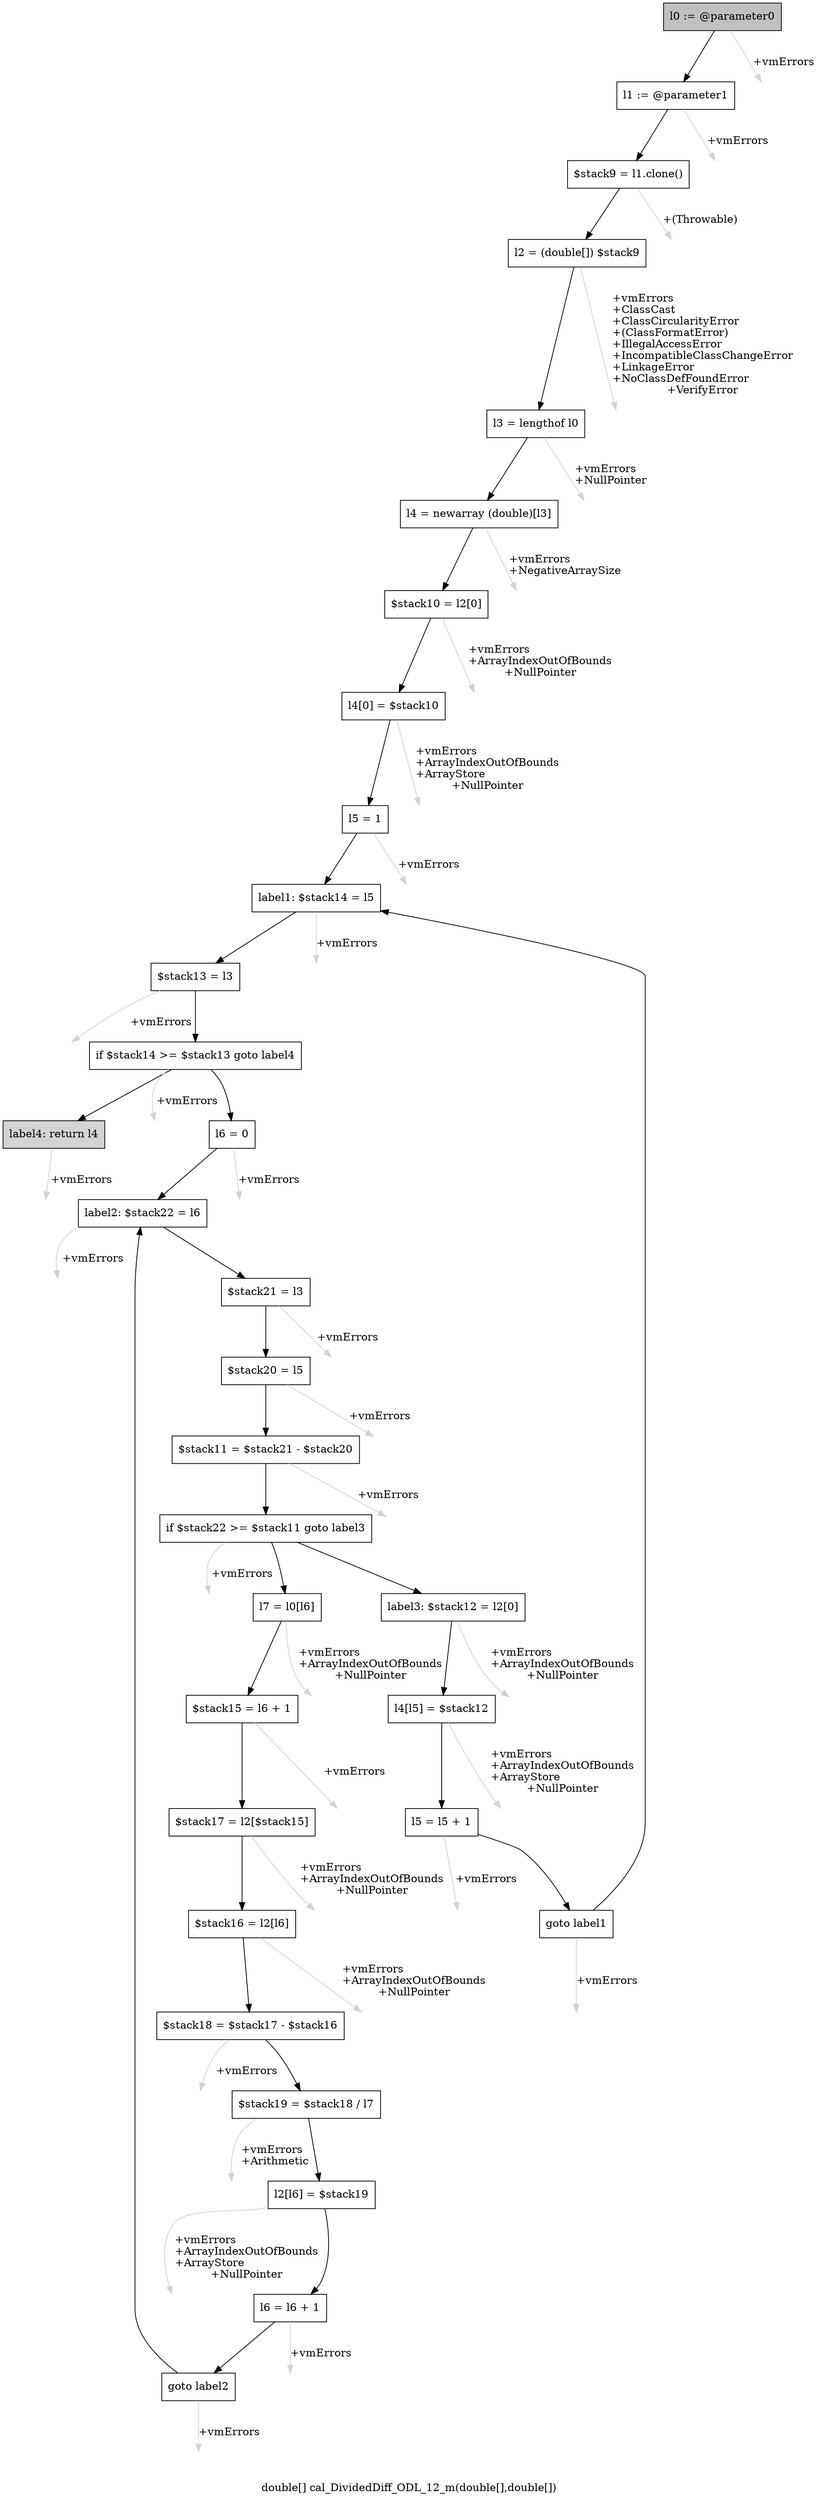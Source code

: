 digraph "double[] cal_DividedDiff_ODL_12_m(double[],double[])" {
    label="double[] cal_DividedDiff_ODL_12_m(double[],double[])";
    node [shape=box];
    "0" [style=filled,fillcolor=gray,label="l0 := @parameter0",];
    "1" [label="l1 := @parameter1",];
    "0"->"1" [color=black,];
    "32" [style=invis,label="Esc",];
    "0"->"32" [color=lightgray,label="\l+vmErrors",];
    "2" [label="$stack9 = l1.clone()",];
    "1"->"2" [color=black,];
    "33" [style=invis,label="Esc",];
    "1"->"33" [color=lightgray,label="\l+vmErrors",];
    "3" [label="l2 = (double[]) $stack9",];
    "2"->"3" [color=black,];
    "34" [style=invis,label="Esc",];
    "2"->"34" [color=lightgray,label="\l+(Throwable)",];
    "4" [label="l3 = lengthof l0",];
    "3"->"4" [color=black,];
    "35" [style=invis,label="Esc",];
    "3"->"35" [color=lightgray,label="\l+vmErrors\l+ClassCast\l+ClassCircularityError\l+(ClassFormatError)\l+IllegalAccessError\l+IncompatibleClassChangeError\l+LinkageError\l+NoClassDefFoundError\l+VerifyError",];
    "5" [label="l4 = newarray (double)[l3]",];
    "4"->"5" [color=black,];
    "36" [style=invis,label="Esc",];
    "4"->"36" [color=lightgray,label="\l+vmErrors\l+NullPointer",];
    "6" [label="$stack10 = l2[0]",];
    "5"->"6" [color=black,];
    "37" [style=invis,label="Esc",];
    "5"->"37" [color=lightgray,label="\l+vmErrors\l+NegativeArraySize",];
    "7" [label="l4[0] = $stack10",];
    "6"->"7" [color=black,];
    "38" [style=invis,label="Esc",];
    "6"->"38" [color=lightgray,label="\l+vmErrors\l+ArrayIndexOutOfBounds\l+NullPointer",];
    "8" [label="l5 = 1",];
    "7"->"8" [color=black,];
    "39" [style=invis,label="Esc",];
    "7"->"39" [color=lightgray,label="\l+vmErrors\l+ArrayIndexOutOfBounds\l+ArrayStore\l+NullPointer",];
    "9" [label="label1: $stack14 = l5",];
    "8"->"9" [color=black,];
    "40" [style=invis,label="Esc",];
    "8"->"40" [color=lightgray,label="\l+vmErrors",];
    "10" [label="$stack13 = l3",];
    "9"->"10" [color=black,];
    "41" [style=invis,label="Esc",];
    "9"->"41" [color=lightgray,label="\l+vmErrors",];
    "11" [label="if $stack14 >= $stack13 goto label4",];
    "10"->"11" [color=black,];
    "42" [style=invis,label="Esc",];
    "10"->"42" [color=lightgray,label="\l+vmErrors",];
    "12" [label="l6 = 0",];
    "11"->"12" [color=black,];
    "31" [style=filled,fillcolor=lightgray,label="label4: return l4",];
    "11"->"31" [color=black,];
    "43" [style=invis,label="Esc",];
    "11"->"43" [color=lightgray,label="\l+vmErrors",];
    "13" [label="label2: $stack22 = l6",];
    "12"->"13" [color=black,];
    "44" [style=invis,label="Esc",];
    "12"->"44" [color=lightgray,label="\l+vmErrors",];
    "14" [label="$stack21 = l3",];
    "13"->"14" [color=black,];
    "45" [style=invis,label="Esc",];
    "13"->"45" [color=lightgray,label="\l+vmErrors",];
    "15" [label="$stack20 = l5",];
    "14"->"15" [color=black,];
    "46" [style=invis,label="Esc",];
    "14"->"46" [color=lightgray,label="\l+vmErrors",];
    "16" [label="$stack11 = $stack21 - $stack20",];
    "15"->"16" [color=black,];
    "47" [style=invis,label="Esc",];
    "15"->"47" [color=lightgray,label="\l+vmErrors",];
    "17" [label="if $stack22 >= $stack11 goto label3",];
    "16"->"17" [color=black,];
    "48" [style=invis,label="Esc",];
    "16"->"48" [color=lightgray,label="\l+vmErrors",];
    "18" [label="l7 = l0[l6]",];
    "17"->"18" [color=black,];
    "27" [label="label3: $stack12 = l2[0]",];
    "17"->"27" [color=black,];
    "49" [style=invis,label="Esc",];
    "17"->"49" [color=lightgray,label="\l+vmErrors",];
    "19" [label="$stack15 = l6 + 1",];
    "18"->"19" [color=black,];
    "50" [style=invis,label="Esc",];
    "18"->"50" [color=lightgray,label="\l+vmErrors\l+ArrayIndexOutOfBounds\l+NullPointer",];
    "20" [label="$stack17 = l2[$stack15]",];
    "19"->"20" [color=black,];
    "51" [style=invis,label="Esc",];
    "19"->"51" [color=lightgray,label="\l+vmErrors",];
    "21" [label="$stack16 = l2[l6]",];
    "20"->"21" [color=black,];
    "52" [style=invis,label="Esc",];
    "20"->"52" [color=lightgray,label="\l+vmErrors\l+ArrayIndexOutOfBounds\l+NullPointer",];
    "22" [label="$stack18 = $stack17 - $stack16",];
    "21"->"22" [color=black,];
    "53" [style=invis,label="Esc",];
    "21"->"53" [color=lightgray,label="\l+vmErrors\l+ArrayIndexOutOfBounds\l+NullPointer",];
    "23" [label="$stack19 = $stack18 / l7",];
    "22"->"23" [color=black,];
    "54" [style=invis,label="Esc",];
    "22"->"54" [color=lightgray,label="\l+vmErrors",];
    "24" [label="l2[l6] = $stack19",];
    "23"->"24" [color=black,];
    "55" [style=invis,label="Esc",];
    "23"->"55" [color=lightgray,label="\l+vmErrors\l+Arithmetic",];
    "25" [label="l6 = l6 + 1",];
    "24"->"25" [color=black,];
    "56" [style=invis,label="Esc",];
    "24"->"56" [color=lightgray,label="\l+vmErrors\l+ArrayIndexOutOfBounds\l+ArrayStore\l+NullPointer",];
    "26" [label="goto label2",];
    "25"->"26" [color=black,];
    "57" [style=invis,label="Esc",];
    "25"->"57" [color=lightgray,label="\l+vmErrors",];
    "26"->"13" [color=black,];
    "58" [style=invis,label="Esc",];
    "26"->"58" [color=lightgray,label="\l+vmErrors",];
    "28" [label="l4[l5] = $stack12",];
    "27"->"28" [color=black,];
    "59" [style=invis,label="Esc",];
    "27"->"59" [color=lightgray,label="\l+vmErrors\l+ArrayIndexOutOfBounds\l+NullPointer",];
    "29" [label="l5 = l5 + 1",];
    "28"->"29" [color=black,];
    "60" [style=invis,label="Esc",];
    "28"->"60" [color=lightgray,label="\l+vmErrors\l+ArrayIndexOutOfBounds\l+ArrayStore\l+NullPointer",];
    "30" [label="goto label1",];
    "29"->"30" [color=black,];
    "61" [style=invis,label="Esc",];
    "29"->"61" [color=lightgray,label="\l+vmErrors",];
    "30"->"9" [color=black,];
    "62" [style=invis,label="Esc",];
    "30"->"62" [color=lightgray,label="\l+vmErrors",];
    "63" [style=invis,label="Esc",];
    "31"->"63" [color=lightgray,label="\l+vmErrors",];
}
